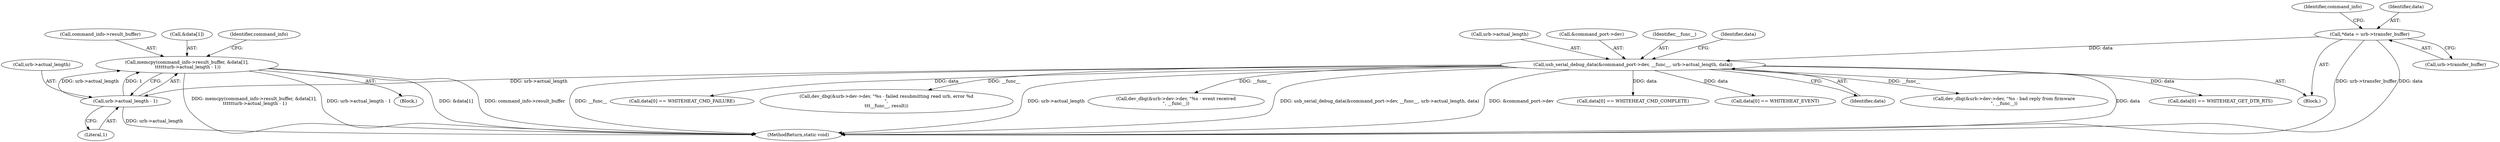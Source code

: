 digraph "0_linux_6817ae225cd650fb1c3295d769298c38b1eba818@array" {
"1000242" [label="(Call,memcpy(command_info->result_buffer, &data[1],\n \t\t\t\t\t\turb->actual_length - 1))"];
"1000250" [label="(Call,urb->actual_length - 1)"];
"1000172" [label="(Call,usb_serial_debug_data(&command_port->dev, __func__, urb->actual_length, data))"];
"1000119" [label="(Call,*data = urb->transfer_buffer)"];
"1000242" [label="(Call,memcpy(command_info->result_buffer, &data[1],\n \t\t\t\t\t\turb->actual_length - 1))"];
"1000251" [label="(Call,urb->actual_length)"];
"1000201" [label="(Call,data[0] == WHITEHEAT_CMD_FAILURE)"];
"1000284" [label="(Call,dev_dbg(&urb->dev->dev, \"%s - failed resubmitting read urb, error %d\n\",\n\t\t\t__func__, result))"];
"1000185" [label="(Identifier,data)"];
"1000181" [label="(Identifier,data)"];
"1000126" [label="(Identifier,command_info)"];
"1000178" [label="(Call,urb->actual_length)"];
"1000225" [label="(Call,dev_dbg(&urb->dev->dev, \"%s - event received\n\", __func__))"];
"1000183" [label="(Call,data[0] == WHITEHEAT_CMD_COMPLETE)"];
"1000119" [label="(Call,*data = urb->transfer_buffer)"];
"1000219" [label="(Call,data[0] == WHITEHEAT_EVENT)"];
"1000172" [label="(Call,usb_serial_debug_data(&command_port->dev, __func__, urb->actual_length, data))"];
"1000243" [label="(Call,command_info->result_buffer)"];
"1000254" [label="(Literal,1)"];
"1000241" [label="(Block,)"];
"1000266" [label="(Call,dev_dbg(&urb->dev->dev, \"%s - bad reply from firmware\n\", __func__))"];
"1000246" [label="(Call,&data[1])"];
"1000173" [label="(Call,&command_port->dev)"];
"1000104" [label="(Block,)"];
"1000236" [label="(Call,data[0] == WHITEHEAT_GET_DTR_RTS)"];
"1000177" [label="(Identifier,__func__)"];
"1000294" [label="(MethodReturn,static void)"];
"1000121" [label="(Call,urb->transfer_buffer)"];
"1000257" [label="(Identifier,command_info)"];
"1000250" [label="(Call,urb->actual_length - 1)"];
"1000120" [label="(Identifier,data)"];
"1000242" -> "1000241"  [label="AST: "];
"1000242" -> "1000250"  [label="CFG: "];
"1000243" -> "1000242"  [label="AST: "];
"1000246" -> "1000242"  [label="AST: "];
"1000250" -> "1000242"  [label="AST: "];
"1000257" -> "1000242"  [label="CFG: "];
"1000242" -> "1000294"  [label="DDG: memcpy(command_info->result_buffer, &data[1],\n \t\t\t\t\t\turb->actual_length - 1)"];
"1000242" -> "1000294"  [label="DDG: urb->actual_length - 1"];
"1000242" -> "1000294"  [label="DDG: &data[1]"];
"1000242" -> "1000294"  [label="DDG: command_info->result_buffer"];
"1000250" -> "1000242"  [label="DDG: urb->actual_length"];
"1000250" -> "1000242"  [label="DDG: 1"];
"1000250" -> "1000254"  [label="CFG: "];
"1000251" -> "1000250"  [label="AST: "];
"1000254" -> "1000250"  [label="AST: "];
"1000250" -> "1000294"  [label="DDG: urb->actual_length"];
"1000172" -> "1000250"  [label="DDG: urb->actual_length"];
"1000172" -> "1000104"  [label="AST: "];
"1000172" -> "1000181"  [label="CFG: "];
"1000173" -> "1000172"  [label="AST: "];
"1000177" -> "1000172"  [label="AST: "];
"1000178" -> "1000172"  [label="AST: "];
"1000181" -> "1000172"  [label="AST: "];
"1000185" -> "1000172"  [label="CFG: "];
"1000172" -> "1000294"  [label="DDG: data"];
"1000172" -> "1000294"  [label="DDG: __func__"];
"1000172" -> "1000294"  [label="DDG: urb->actual_length"];
"1000172" -> "1000294"  [label="DDG: usb_serial_debug_data(&command_port->dev, __func__, urb->actual_length, data)"];
"1000172" -> "1000294"  [label="DDG: &command_port->dev"];
"1000119" -> "1000172"  [label="DDG: data"];
"1000172" -> "1000183"  [label="DDG: data"];
"1000172" -> "1000201"  [label="DDG: data"];
"1000172" -> "1000219"  [label="DDG: data"];
"1000172" -> "1000225"  [label="DDG: __func__"];
"1000172" -> "1000236"  [label="DDG: data"];
"1000172" -> "1000266"  [label="DDG: __func__"];
"1000172" -> "1000284"  [label="DDG: __func__"];
"1000119" -> "1000104"  [label="AST: "];
"1000119" -> "1000121"  [label="CFG: "];
"1000120" -> "1000119"  [label="AST: "];
"1000121" -> "1000119"  [label="AST: "];
"1000126" -> "1000119"  [label="CFG: "];
"1000119" -> "1000294"  [label="DDG: urb->transfer_buffer"];
"1000119" -> "1000294"  [label="DDG: data"];
}

